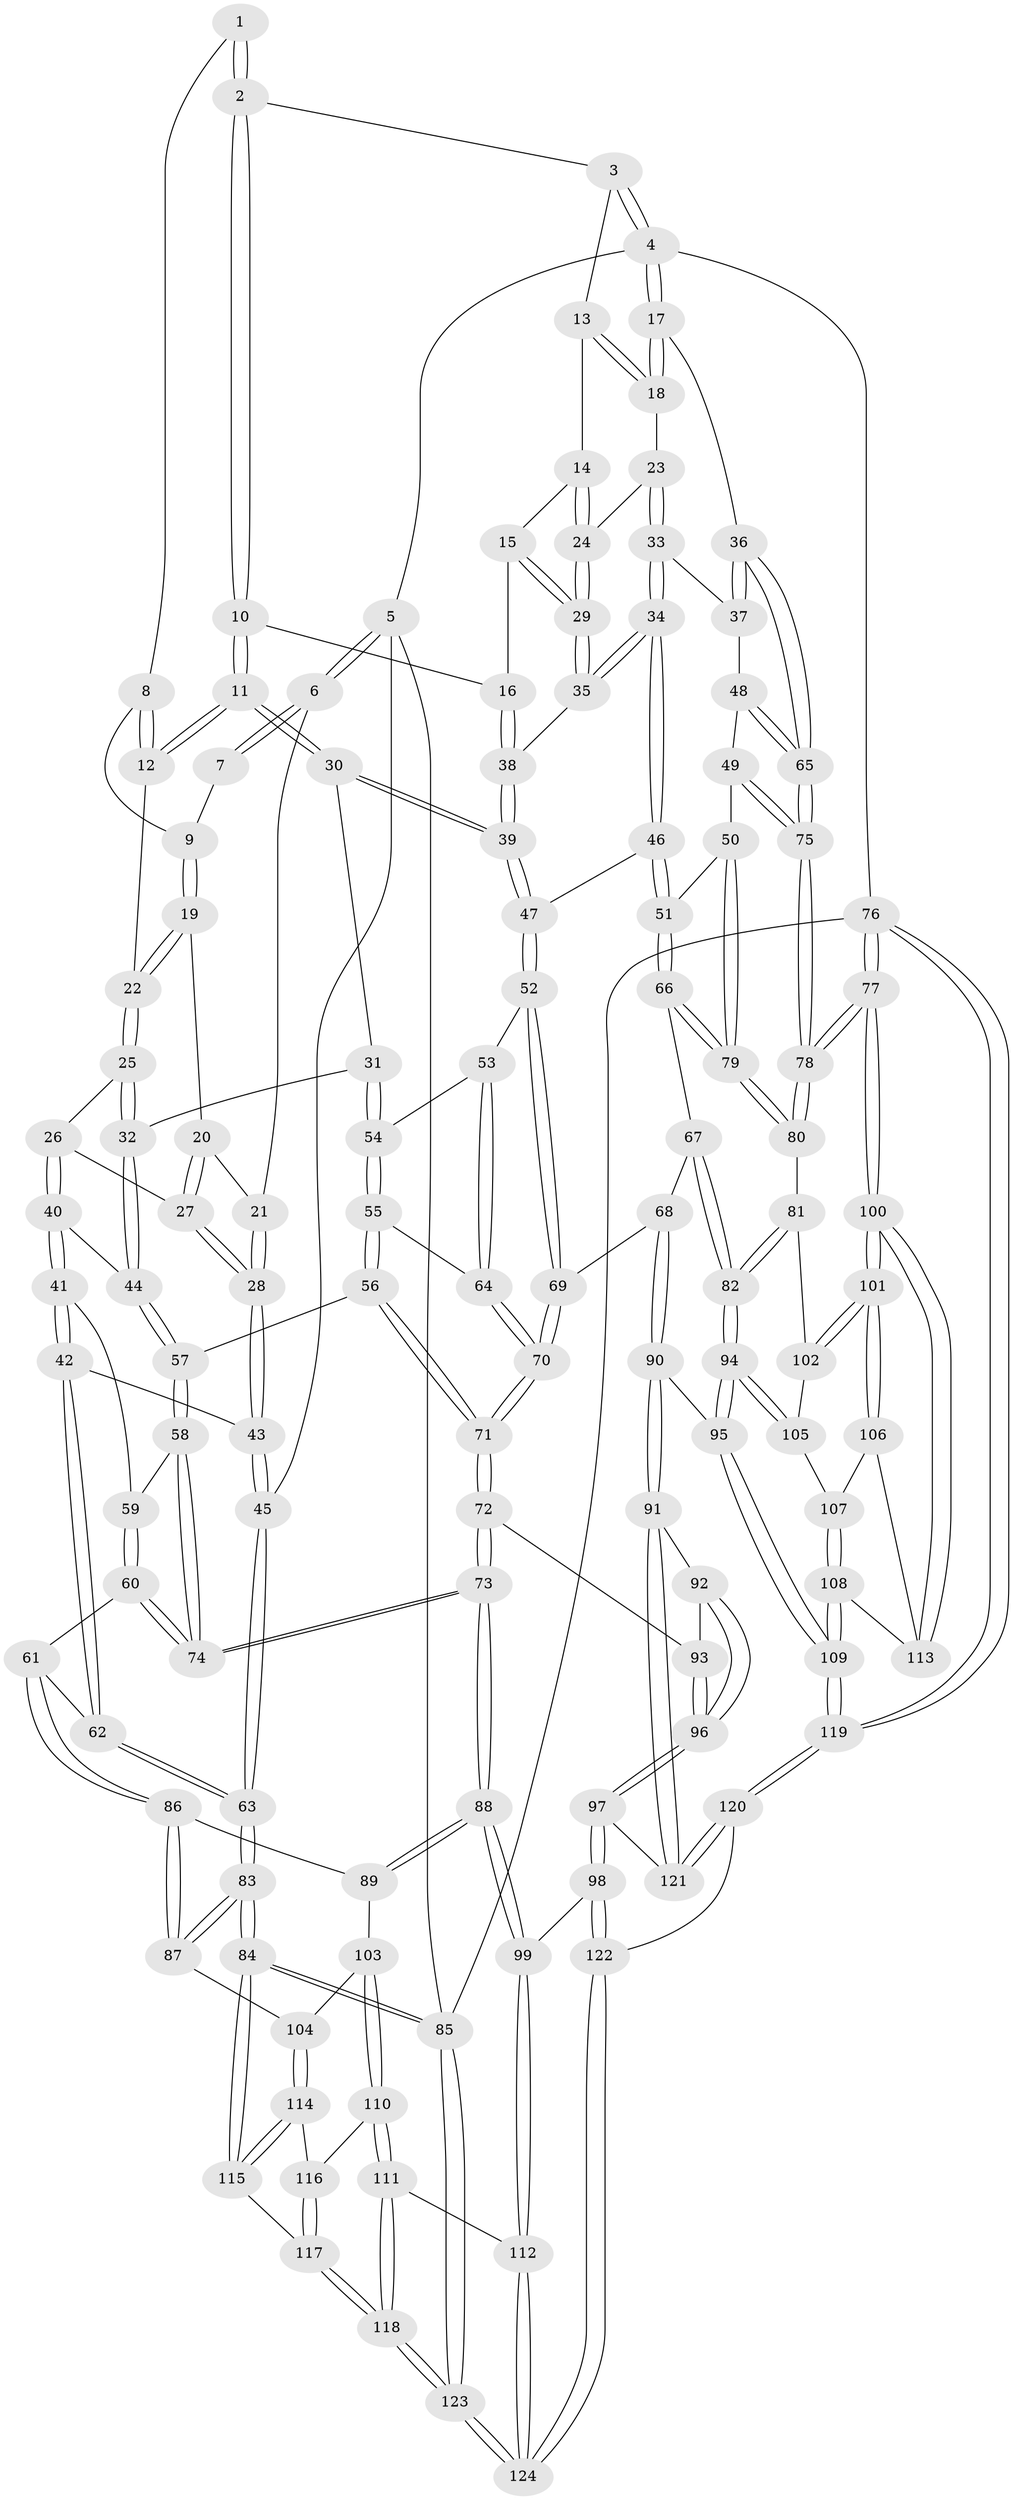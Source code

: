 // Generated by graph-tools (version 1.1) at 2025/38/03/09/25 02:38:43]
// undirected, 124 vertices, 307 edges
graph export_dot {
graph [start="1"]
  node [color=gray90,style=filled];
  1 [pos="+0.6073174515052423+0"];
  2 [pos="+0.6828970183766061+0"];
  3 [pos="+1+0"];
  4 [pos="+1+0"];
  5 [pos="+0+0"];
  6 [pos="+0+0"];
  7 [pos="+0.2842569399793723+0"];
  8 [pos="+0.5625336798590163+0"];
  9 [pos="+0.3542103451548264+0.09973767215670172"];
  10 [pos="+0.714926465445599+0.1614313036182846"];
  11 [pos="+0.5321343950126401+0.18826391536614664"];
  12 [pos="+0.5147366069995291+0.16903023086497548"];
  13 [pos="+0.8979474445450116+0.07184373019997242"];
  14 [pos="+0.8349242390401961+0.1535545278981282"];
  15 [pos="+0.7501836357475898+0.17669362480408093"];
  16 [pos="+0.7269304225724571+0.17784300431349928"];
  17 [pos="+1+0.2271603125487623"];
  18 [pos="+0.9431867523568487+0.20313390302120884"];
  19 [pos="+0.35385120798680064+0.10078533313718623"];
  20 [pos="+0.2365725432554055+0.11963050759862234"];
  21 [pos="+0.1017844017788692+0.0327611464175486"];
  22 [pos="+0.4125344125329138+0.17608540338575326"];
  23 [pos="+0.904623501312764+0.2270627733309306"];
  24 [pos="+0.8952658828604997+0.22627362112390173"];
  25 [pos="+0.3964739820008464+0.20465941551270891"];
  26 [pos="+0.2738730902550262+0.23855766467167372"];
  27 [pos="+0.25390442174626493+0.22430235976376545"];
  28 [pos="+0.1222757657178009+0.3038598938787963"];
  29 [pos="+0.8563817848000782+0.251126062544093"];
  30 [pos="+0.555393636276574+0.31851972835638465"];
  31 [pos="+0.5178988854185842+0.34466217025326634"];
  32 [pos="+0.3986444766901538+0.36924847064866473"];
  33 [pos="+0.9391654051425221+0.34805989297277956"];
  34 [pos="+0.8303563027190018+0.3579565285312711"];
  35 [pos="+0.8152894840418742+0.3262720313846755"];
  36 [pos="+1+0.26650916766338834"];
  37 [pos="+0.9461522872934117+0.3506230757684697"];
  38 [pos="+0.7200451667867662+0.2592916178048446"];
  39 [pos="+0.631829973453274+0.33957501667933"];
  40 [pos="+0.31544852673462603+0.3659306030194928"];
  41 [pos="+0.26036175673342365+0.395723946008164"];
  42 [pos="+0.10789710750662698+0.3577602158368526"];
  43 [pos="+0.11305143088135561+0.32522222919348875"];
  44 [pos="+0.3982609239416272+0.3695745416519253"];
  45 [pos="+0+0"];
  46 [pos="+0.7940695252645834+0.4400250768253983"];
  47 [pos="+0.6758525612797872+0.4314187466346346"];
  48 [pos="+0.9417103612917399+0.4547491315054451"];
  49 [pos="+0.9097503439983383+0.5034855204586752"];
  50 [pos="+0.8916722800710636+0.5207966566840507"];
  51 [pos="+0.8126031349977464+0.4717708708448807"];
  52 [pos="+0.6604968259222382+0.4584322565056566"];
  53 [pos="+0.5832637061138093+0.4617141348594145"];
  54 [pos="+0.5366483271924308+0.45561443234348903"];
  55 [pos="+0.5320470624265636+0.46343821326768675"];
  56 [pos="+0.46453169349817236+0.5026957191369137"];
  57 [pos="+0.4149896458654224+0.4800963575314256"];
  58 [pos="+0.3593883680173839+0.5467914387229054"];
  59 [pos="+0.2604134709232993+0.40050944328882493"];
  60 [pos="+0.22366287471917257+0.6049924376078882"];
  61 [pos="+0.12582098256521196+0.5877691264150053"];
  62 [pos="+0+0.49437203371584226"];
  63 [pos="+0+0.5082838663396964"];
  64 [pos="+0.558986982842652+0.5215385107431967"];
  65 [pos="+1+0.4524832774834829"];
  66 [pos="+0.739629298060411+0.5842455763765176"];
  67 [pos="+0.6997258589072065+0.613849675403374"];
  68 [pos="+0.6393580548082456+0.6144349672870377"];
  69 [pos="+0.6334790306785242+0.6116828736209149"];
  70 [pos="+0.5868555730430456+0.6202367033398365"];
  71 [pos="+0.5487450204014555+0.6353179923395388"];
  72 [pos="+0.5414597359182746+0.6426552400139655"];
  73 [pos="+0.3163926673849654+0.6813438991063647"];
  74 [pos="+0.30338554885184243+0.6573100414221222"];
  75 [pos="+1+0.49914861425638984"];
  76 [pos="+1+1"];
  77 [pos="+1+0.8926284512199871"];
  78 [pos="+1+0.6152354956446155"];
  79 [pos="+0.9128736659713188+0.6048370149563216"];
  80 [pos="+0.9210142996498035+0.6216695408593356"];
  81 [pos="+0.8904624629525416+0.6790128841321985"];
  82 [pos="+0.8490150891444818+0.7240741806411459"];
  83 [pos="+0+0.6824135628797121"];
  84 [pos="+0+0.8709792675869567"];
  85 [pos="+0+1"];
  86 [pos="+0.10186178535639977+0.745197864080487"];
  87 [pos="+0+0.7392831210294291"];
  88 [pos="+0.3112933456804138+0.7320551787991652"];
  89 [pos="+0.10544685205277055+0.7503749139081884"];
  90 [pos="+0.7081336110995042+0.82278548973672"];
  91 [pos="+0.7052811837308154+0.8253226390122288"];
  92 [pos="+0.6065369872852459+0.776803496383159"];
  93 [pos="+0.5440439704045863+0.6857634156412123"];
  94 [pos="+0.8488036301625875+0.7249363178513376"];
  95 [pos="+0.8000618721593081+0.8018683875821283"];
  96 [pos="+0.49712053670834977+0.8507912406992061"];
  97 [pos="+0.49442084872839576+0.8562739373490733"];
  98 [pos="+0.47920725289629534+0.8674423677682509"];
  99 [pos="+0.3171043708828723+0.8227436252966706"];
  100 [pos="+1+0.8887592583240483"];
  101 [pos="+1+0.8664917781708323"];
  102 [pos="+1+0.764142667934883"];
  103 [pos="+0.10872942474557065+0.7907106689240877"];
  104 [pos="+0.06330788360811435+0.8225663288452234"];
  105 [pos="+0.9258650020599651+0.7853723690776262"];
  106 [pos="+0.9627746522413596+0.8236837658264617"];
  107 [pos="+0.9350653339840828+0.7974804603818834"];
  108 [pos="+0.8841508908689998+0.9010400522754556"];
  109 [pos="+0.8695488256423747+0.9068191807140908"];
  110 [pos="+0.17825216055895576+0.8447892753465571"];
  111 [pos="+0.2727416061247813+0.8552273996770319"];
  112 [pos="+0.29948587386546827+0.8469327113874253"];
  113 [pos="+0.8875498093645857+0.8999596816117246"];
  114 [pos="+0.06083647985220143+0.8494721078293133"];
  115 [pos="+0.05169615413103927+0.8757972252751667"];
  116 [pos="+0.17167490693650175+0.8481319194587853"];
  117 [pos="+0.07958043126865419+0.9136650522410171"];
  118 [pos="+0.09035927111093611+1"];
  119 [pos="+0.8326632932154736+1"];
  120 [pos="+0.6678788672973037+1"];
  121 [pos="+0.6844580421450195+0.8617625339408822"];
  122 [pos="+0.5882542068651158+1"];
  123 [pos="+0+1"];
  124 [pos="+0.35910007912614017+1"];
  1 -- 2;
  1 -- 2;
  1 -- 8;
  2 -- 3;
  2 -- 10;
  2 -- 10;
  3 -- 4;
  3 -- 4;
  3 -- 13;
  4 -- 5;
  4 -- 17;
  4 -- 17;
  4 -- 76;
  5 -- 6;
  5 -- 6;
  5 -- 45;
  5 -- 85;
  6 -- 7;
  6 -- 7;
  6 -- 21;
  7 -- 9;
  8 -- 9;
  8 -- 12;
  8 -- 12;
  9 -- 19;
  9 -- 19;
  10 -- 11;
  10 -- 11;
  10 -- 16;
  11 -- 12;
  11 -- 12;
  11 -- 30;
  11 -- 30;
  12 -- 22;
  13 -- 14;
  13 -- 18;
  13 -- 18;
  14 -- 15;
  14 -- 24;
  14 -- 24;
  15 -- 16;
  15 -- 29;
  15 -- 29;
  16 -- 38;
  16 -- 38;
  17 -- 18;
  17 -- 18;
  17 -- 36;
  18 -- 23;
  19 -- 20;
  19 -- 22;
  19 -- 22;
  20 -- 21;
  20 -- 27;
  20 -- 27;
  21 -- 28;
  21 -- 28;
  22 -- 25;
  22 -- 25;
  23 -- 24;
  23 -- 33;
  23 -- 33;
  24 -- 29;
  24 -- 29;
  25 -- 26;
  25 -- 32;
  25 -- 32;
  26 -- 27;
  26 -- 40;
  26 -- 40;
  27 -- 28;
  27 -- 28;
  28 -- 43;
  28 -- 43;
  29 -- 35;
  29 -- 35;
  30 -- 31;
  30 -- 39;
  30 -- 39;
  31 -- 32;
  31 -- 54;
  31 -- 54;
  32 -- 44;
  32 -- 44;
  33 -- 34;
  33 -- 34;
  33 -- 37;
  34 -- 35;
  34 -- 35;
  34 -- 46;
  34 -- 46;
  35 -- 38;
  36 -- 37;
  36 -- 37;
  36 -- 65;
  36 -- 65;
  37 -- 48;
  38 -- 39;
  38 -- 39;
  39 -- 47;
  39 -- 47;
  40 -- 41;
  40 -- 41;
  40 -- 44;
  41 -- 42;
  41 -- 42;
  41 -- 59;
  42 -- 43;
  42 -- 62;
  42 -- 62;
  43 -- 45;
  43 -- 45;
  44 -- 57;
  44 -- 57;
  45 -- 63;
  45 -- 63;
  46 -- 47;
  46 -- 51;
  46 -- 51;
  47 -- 52;
  47 -- 52;
  48 -- 49;
  48 -- 65;
  48 -- 65;
  49 -- 50;
  49 -- 75;
  49 -- 75;
  50 -- 51;
  50 -- 79;
  50 -- 79;
  51 -- 66;
  51 -- 66;
  52 -- 53;
  52 -- 69;
  52 -- 69;
  53 -- 54;
  53 -- 64;
  53 -- 64;
  54 -- 55;
  54 -- 55;
  55 -- 56;
  55 -- 56;
  55 -- 64;
  56 -- 57;
  56 -- 71;
  56 -- 71;
  57 -- 58;
  57 -- 58;
  58 -- 59;
  58 -- 74;
  58 -- 74;
  59 -- 60;
  59 -- 60;
  60 -- 61;
  60 -- 74;
  60 -- 74;
  61 -- 62;
  61 -- 86;
  61 -- 86;
  62 -- 63;
  62 -- 63;
  63 -- 83;
  63 -- 83;
  64 -- 70;
  64 -- 70;
  65 -- 75;
  65 -- 75;
  66 -- 67;
  66 -- 79;
  66 -- 79;
  67 -- 68;
  67 -- 82;
  67 -- 82;
  68 -- 69;
  68 -- 90;
  68 -- 90;
  69 -- 70;
  69 -- 70;
  70 -- 71;
  70 -- 71;
  71 -- 72;
  71 -- 72;
  72 -- 73;
  72 -- 73;
  72 -- 93;
  73 -- 74;
  73 -- 74;
  73 -- 88;
  73 -- 88;
  75 -- 78;
  75 -- 78;
  76 -- 77;
  76 -- 77;
  76 -- 119;
  76 -- 119;
  76 -- 85;
  77 -- 78;
  77 -- 78;
  77 -- 100;
  77 -- 100;
  78 -- 80;
  78 -- 80;
  79 -- 80;
  79 -- 80;
  80 -- 81;
  81 -- 82;
  81 -- 82;
  81 -- 102;
  82 -- 94;
  82 -- 94;
  83 -- 84;
  83 -- 84;
  83 -- 87;
  83 -- 87;
  84 -- 85;
  84 -- 85;
  84 -- 115;
  84 -- 115;
  85 -- 123;
  85 -- 123;
  86 -- 87;
  86 -- 87;
  86 -- 89;
  87 -- 104;
  88 -- 89;
  88 -- 89;
  88 -- 99;
  88 -- 99;
  89 -- 103;
  90 -- 91;
  90 -- 91;
  90 -- 95;
  91 -- 92;
  91 -- 121;
  91 -- 121;
  92 -- 93;
  92 -- 96;
  92 -- 96;
  93 -- 96;
  93 -- 96;
  94 -- 95;
  94 -- 95;
  94 -- 105;
  94 -- 105;
  95 -- 109;
  95 -- 109;
  96 -- 97;
  96 -- 97;
  97 -- 98;
  97 -- 98;
  97 -- 121;
  98 -- 99;
  98 -- 122;
  98 -- 122;
  99 -- 112;
  99 -- 112;
  100 -- 101;
  100 -- 101;
  100 -- 113;
  100 -- 113;
  101 -- 102;
  101 -- 102;
  101 -- 106;
  101 -- 106;
  102 -- 105;
  103 -- 104;
  103 -- 110;
  103 -- 110;
  104 -- 114;
  104 -- 114;
  105 -- 107;
  106 -- 107;
  106 -- 113;
  107 -- 108;
  107 -- 108;
  108 -- 109;
  108 -- 109;
  108 -- 113;
  109 -- 119;
  109 -- 119;
  110 -- 111;
  110 -- 111;
  110 -- 116;
  111 -- 112;
  111 -- 118;
  111 -- 118;
  112 -- 124;
  112 -- 124;
  114 -- 115;
  114 -- 115;
  114 -- 116;
  115 -- 117;
  116 -- 117;
  116 -- 117;
  117 -- 118;
  117 -- 118;
  118 -- 123;
  118 -- 123;
  119 -- 120;
  119 -- 120;
  120 -- 121;
  120 -- 121;
  120 -- 122;
  122 -- 124;
  122 -- 124;
  123 -- 124;
  123 -- 124;
}
